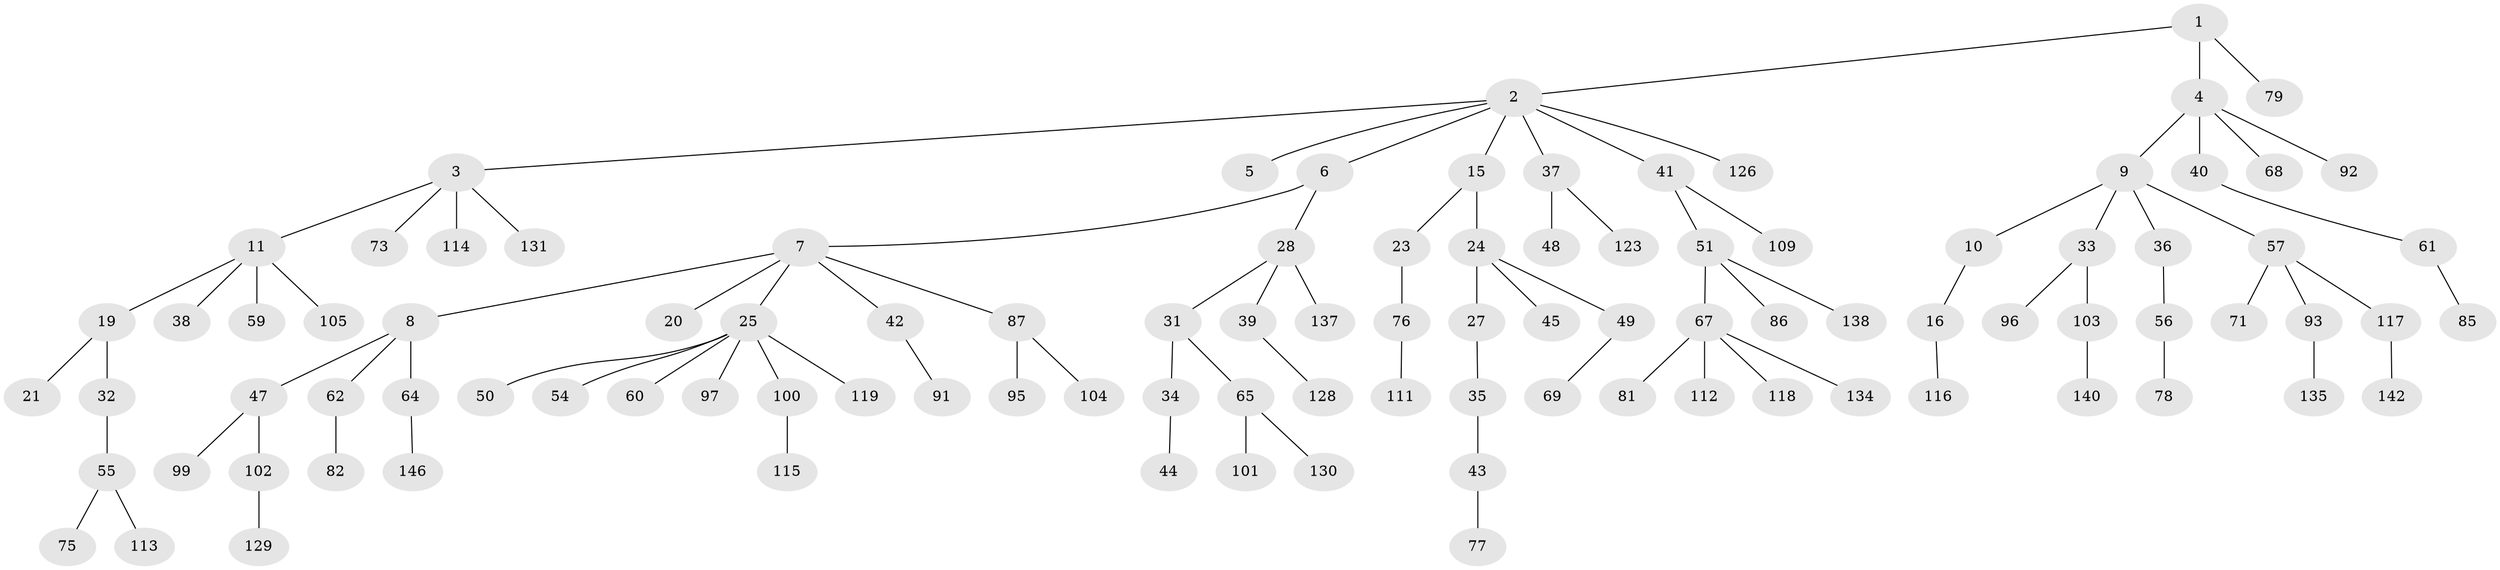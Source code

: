 // Generated by graph-tools (version 1.1) at 2025/24/03/03/25 07:24:08]
// undirected, 102 vertices, 101 edges
graph export_dot {
graph [start="1"]
  node [color=gray90,style=filled];
  1;
  2 [super="+22"];
  3 [super="+18"];
  4 [super="+14"];
  5;
  6;
  7 [super="+12"];
  8 [super="+17"];
  9 [super="+13"];
  10 [super="+66"];
  11 [super="+29"];
  15;
  16 [super="+46"];
  19 [super="+143"];
  20 [super="+136"];
  21 [super="+132"];
  23 [super="+89"];
  24 [super="+84"];
  25 [super="+26"];
  27 [super="+30"];
  28 [super="+53"];
  31;
  32;
  33;
  34 [super="+58"];
  35 [super="+94"];
  36;
  37 [super="+74"];
  38;
  39 [super="+83"];
  40;
  41 [super="+70"];
  42;
  43;
  44;
  45;
  47 [super="+52"];
  48 [super="+63"];
  49;
  50 [super="+110"];
  51 [super="+72"];
  54;
  55 [super="+98"];
  56;
  57 [super="+80"];
  59;
  60;
  61 [super="+90"];
  62 [super="+108"];
  64 [super="+144"];
  65 [super="+121"];
  67 [super="+139"];
  68 [super="+145"];
  69;
  71;
  73;
  75;
  76 [super="+88"];
  77;
  78;
  79;
  81;
  82;
  85 [super="+120"];
  86 [super="+141"];
  87 [super="+122"];
  91;
  92 [super="+107"];
  93;
  95;
  96;
  97;
  99;
  100 [super="+127"];
  101;
  102 [super="+106"];
  103 [super="+124"];
  104;
  105;
  109;
  111;
  112 [super="+125"];
  113;
  114 [super="+133"];
  115;
  116;
  117;
  118;
  119;
  123;
  126;
  128;
  129;
  130;
  131;
  134;
  135;
  137;
  138;
  140;
  142;
  146;
  1 -- 2;
  1 -- 4;
  1 -- 79;
  2 -- 3;
  2 -- 5;
  2 -- 6;
  2 -- 15;
  2 -- 41;
  2 -- 126;
  2 -- 37;
  3 -- 11;
  3 -- 73;
  3 -- 114;
  3 -- 131;
  4 -- 9;
  4 -- 40;
  4 -- 92;
  4 -- 68;
  6 -- 7;
  6 -- 28;
  7 -- 8;
  7 -- 20;
  7 -- 25;
  7 -- 87;
  7 -- 42;
  8 -- 62;
  8 -- 64;
  8 -- 47;
  9 -- 10;
  9 -- 33;
  9 -- 36;
  9 -- 57;
  10 -- 16;
  11 -- 19;
  11 -- 59;
  11 -- 105;
  11 -- 38;
  15 -- 23;
  15 -- 24;
  16 -- 116;
  19 -- 21;
  19 -- 32;
  23 -- 76;
  24 -- 27;
  24 -- 45;
  24 -- 49;
  25 -- 50;
  25 -- 60;
  25 -- 100;
  25 -- 54;
  25 -- 97;
  25 -- 119;
  27 -- 35;
  28 -- 31;
  28 -- 39;
  28 -- 137;
  31 -- 34;
  31 -- 65;
  32 -- 55;
  33 -- 96;
  33 -- 103;
  34 -- 44;
  35 -- 43;
  36 -- 56;
  37 -- 48;
  37 -- 123;
  39 -- 128;
  40 -- 61;
  41 -- 51;
  41 -- 109;
  42 -- 91;
  43 -- 77;
  47 -- 102;
  47 -- 99;
  49 -- 69;
  51 -- 67;
  51 -- 138;
  51 -- 86;
  55 -- 75;
  55 -- 113;
  56 -- 78;
  57 -- 71;
  57 -- 117;
  57 -- 93;
  61 -- 85;
  62 -- 82;
  64 -- 146;
  65 -- 101;
  65 -- 130;
  67 -- 81;
  67 -- 112;
  67 -- 118;
  67 -- 134;
  76 -- 111;
  87 -- 95;
  87 -- 104;
  93 -- 135;
  100 -- 115;
  102 -- 129;
  103 -- 140;
  117 -- 142;
}
